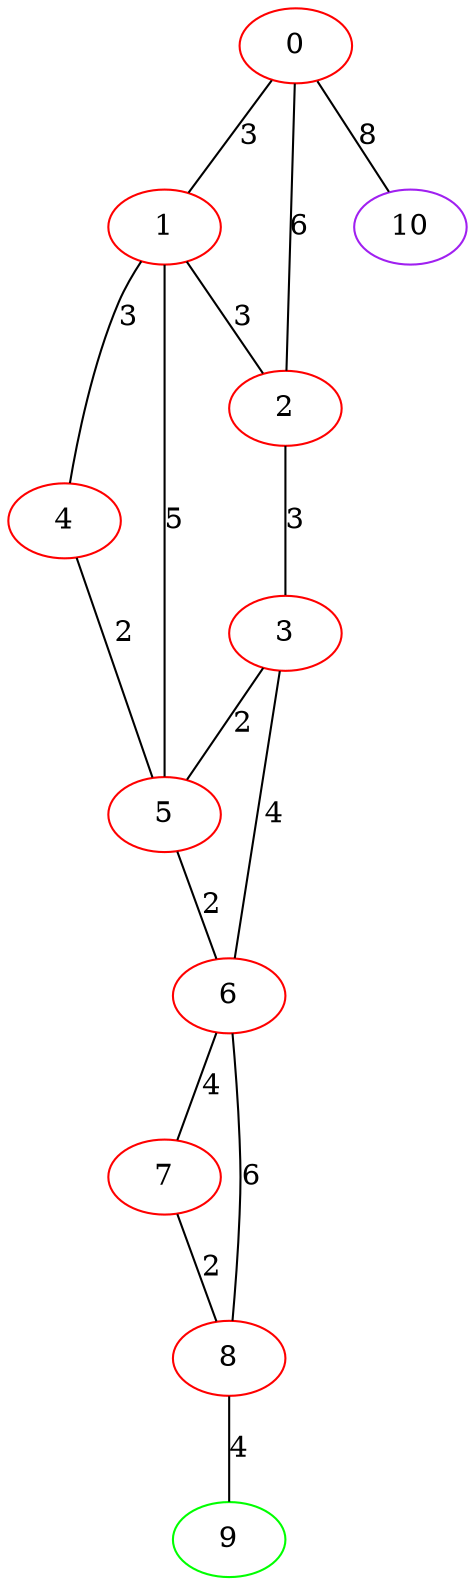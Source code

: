 graph "" {
0 [color=red, weight=1];
1 [color=red, weight=1];
2 [color=red, weight=1];
3 [color=red, weight=1];
4 [color=red, weight=1];
5 [color=red, weight=1];
6 [color=red, weight=1];
7 [color=red, weight=1];
8 [color=red, weight=1];
9 [color=green, weight=2];
10 [color=purple, weight=4];
0 -- 1  [key=0, label=3];
0 -- 2  [key=0, label=6];
0 -- 10  [key=0, label=8];
1 -- 2  [key=0, label=3];
1 -- 4  [key=0, label=3];
1 -- 5  [key=0, label=5];
2 -- 3  [key=0, label=3];
3 -- 5  [key=0, label=2];
3 -- 6  [key=0, label=4];
4 -- 5  [key=0, label=2];
5 -- 6  [key=0, label=2];
6 -- 8  [key=0, label=6];
6 -- 7  [key=0, label=4];
7 -- 8  [key=0, label=2];
8 -- 9  [key=0, label=4];
}
